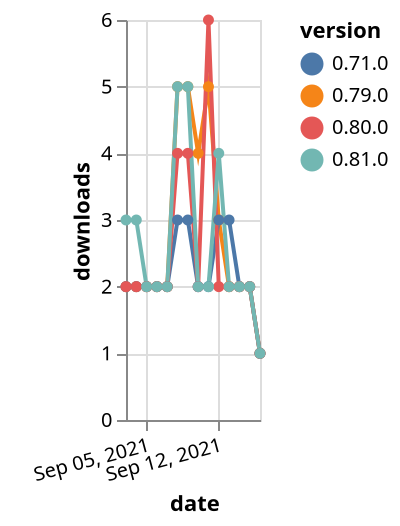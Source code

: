 {"$schema": "https://vega.github.io/schema/vega-lite/v5.json", "description": "A simple bar chart with embedded data.", "data": {"values": [{"date": "2021-09-03", "total": 2665, "delta": 2, "version": "0.79.0"}, {"date": "2021-09-04", "total": 2667, "delta": 2, "version": "0.79.0"}, {"date": "2021-09-05", "total": 2669, "delta": 2, "version": "0.79.0"}, {"date": "2021-09-06", "total": 2671, "delta": 2, "version": "0.79.0"}, {"date": "2021-09-07", "total": 2673, "delta": 2, "version": "0.79.0"}, {"date": "2021-09-08", "total": 2678, "delta": 5, "version": "0.79.0"}, {"date": "2021-09-09", "total": 2683, "delta": 5, "version": "0.79.0"}, {"date": "2021-09-10", "total": 2687, "delta": 4, "version": "0.79.0"}, {"date": "2021-09-11", "total": 2692, "delta": 5, "version": "0.79.0"}, {"date": "2021-09-12", "total": 2695, "delta": 3, "version": "0.79.0"}, {"date": "2021-09-13", "total": 2697, "delta": 2, "version": "0.79.0"}, {"date": "2021-09-14", "total": 2699, "delta": 2, "version": "0.79.0"}, {"date": "2021-09-15", "total": 2701, "delta": 2, "version": "0.79.0"}, {"date": "2021-09-16", "total": 2702, "delta": 1, "version": "0.79.0"}, {"date": "2021-09-03", "total": 2548, "delta": 2, "version": "0.71.0"}, {"date": "2021-09-04", "total": 2550, "delta": 2, "version": "0.71.0"}, {"date": "2021-09-05", "total": 2552, "delta": 2, "version": "0.71.0"}, {"date": "2021-09-06", "total": 2554, "delta": 2, "version": "0.71.0"}, {"date": "2021-09-07", "total": 2556, "delta": 2, "version": "0.71.0"}, {"date": "2021-09-08", "total": 2559, "delta": 3, "version": "0.71.0"}, {"date": "2021-09-09", "total": 2562, "delta": 3, "version": "0.71.0"}, {"date": "2021-09-10", "total": 2564, "delta": 2, "version": "0.71.0"}, {"date": "2021-09-11", "total": 2566, "delta": 2, "version": "0.71.0"}, {"date": "2021-09-12", "total": 2569, "delta": 3, "version": "0.71.0"}, {"date": "2021-09-13", "total": 2572, "delta": 3, "version": "0.71.0"}, {"date": "2021-09-14", "total": 2574, "delta": 2, "version": "0.71.0"}, {"date": "2021-09-15", "total": 2576, "delta": 2, "version": "0.71.0"}, {"date": "2021-09-16", "total": 2577, "delta": 1, "version": "0.71.0"}, {"date": "2021-09-03", "total": 1242, "delta": 2, "version": "0.80.0"}, {"date": "2021-09-04", "total": 1244, "delta": 2, "version": "0.80.0"}, {"date": "2021-09-05", "total": 1246, "delta": 2, "version": "0.80.0"}, {"date": "2021-09-06", "total": 1248, "delta": 2, "version": "0.80.0"}, {"date": "2021-09-07", "total": 1250, "delta": 2, "version": "0.80.0"}, {"date": "2021-09-08", "total": 1254, "delta": 4, "version": "0.80.0"}, {"date": "2021-09-09", "total": 1258, "delta": 4, "version": "0.80.0"}, {"date": "2021-09-10", "total": 1260, "delta": 2, "version": "0.80.0"}, {"date": "2021-09-11", "total": 1266, "delta": 6, "version": "0.80.0"}, {"date": "2021-09-12", "total": 1268, "delta": 2, "version": "0.80.0"}, {"date": "2021-09-13", "total": 1270, "delta": 2, "version": "0.80.0"}, {"date": "2021-09-14", "total": 1272, "delta": 2, "version": "0.80.0"}, {"date": "2021-09-15", "total": 1274, "delta": 2, "version": "0.80.0"}, {"date": "2021-09-16", "total": 1275, "delta": 1, "version": "0.80.0"}, {"date": "2021-09-03", "total": 786, "delta": 3, "version": "0.81.0"}, {"date": "2021-09-04", "total": 789, "delta": 3, "version": "0.81.0"}, {"date": "2021-09-05", "total": 791, "delta": 2, "version": "0.81.0"}, {"date": "2021-09-06", "total": 793, "delta": 2, "version": "0.81.0"}, {"date": "2021-09-07", "total": 795, "delta": 2, "version": "0.81.0"}, {"date": "2021-09-08", "total": 800, "delta": 5, "version": "0.81.0"}, {"date": "2021-09-09", "total": 805, "delta": 5, "version": "0.81.0"}, {"date": "2021-09-10", "total": 807, "delta": 2, "version": "0.81.0"}, {"date": "2021-09-11", "total": 809, "delta": 2, "version": "0.81.0"}, {"date": "2021-09-12", "total": 813, "delta": 4, "version": "0.81.0"}, {"date": "2021-09-13", "total": 815, "delta": 2, "version": "0.81.0"}, {"date": "2021-09-14", "total": 817, "delta": 2, "version": "0.81.0"}, {"date": "2021-09-15", "total": 819, "delta": 2, "version": "0.81.0"}, {"date": "2021-09-16", "total": 820, "delta": 1, "version": "0.81.0"}]}, "width": "container", "mark": {"type": "line", "point": {"filled": true}}, "encoding": {"x": {"field": "date", "type": "temporal", "timeUnit": "yearmonthdate", "title": "date", "axis": {"labelAngle": -15}}, "y": {"field": "delta", "type": "quantitative", "title": "downloads"}, "color": {"field": "version", "type": "nominal"}, "tooltip": {"field": "delta"}}}